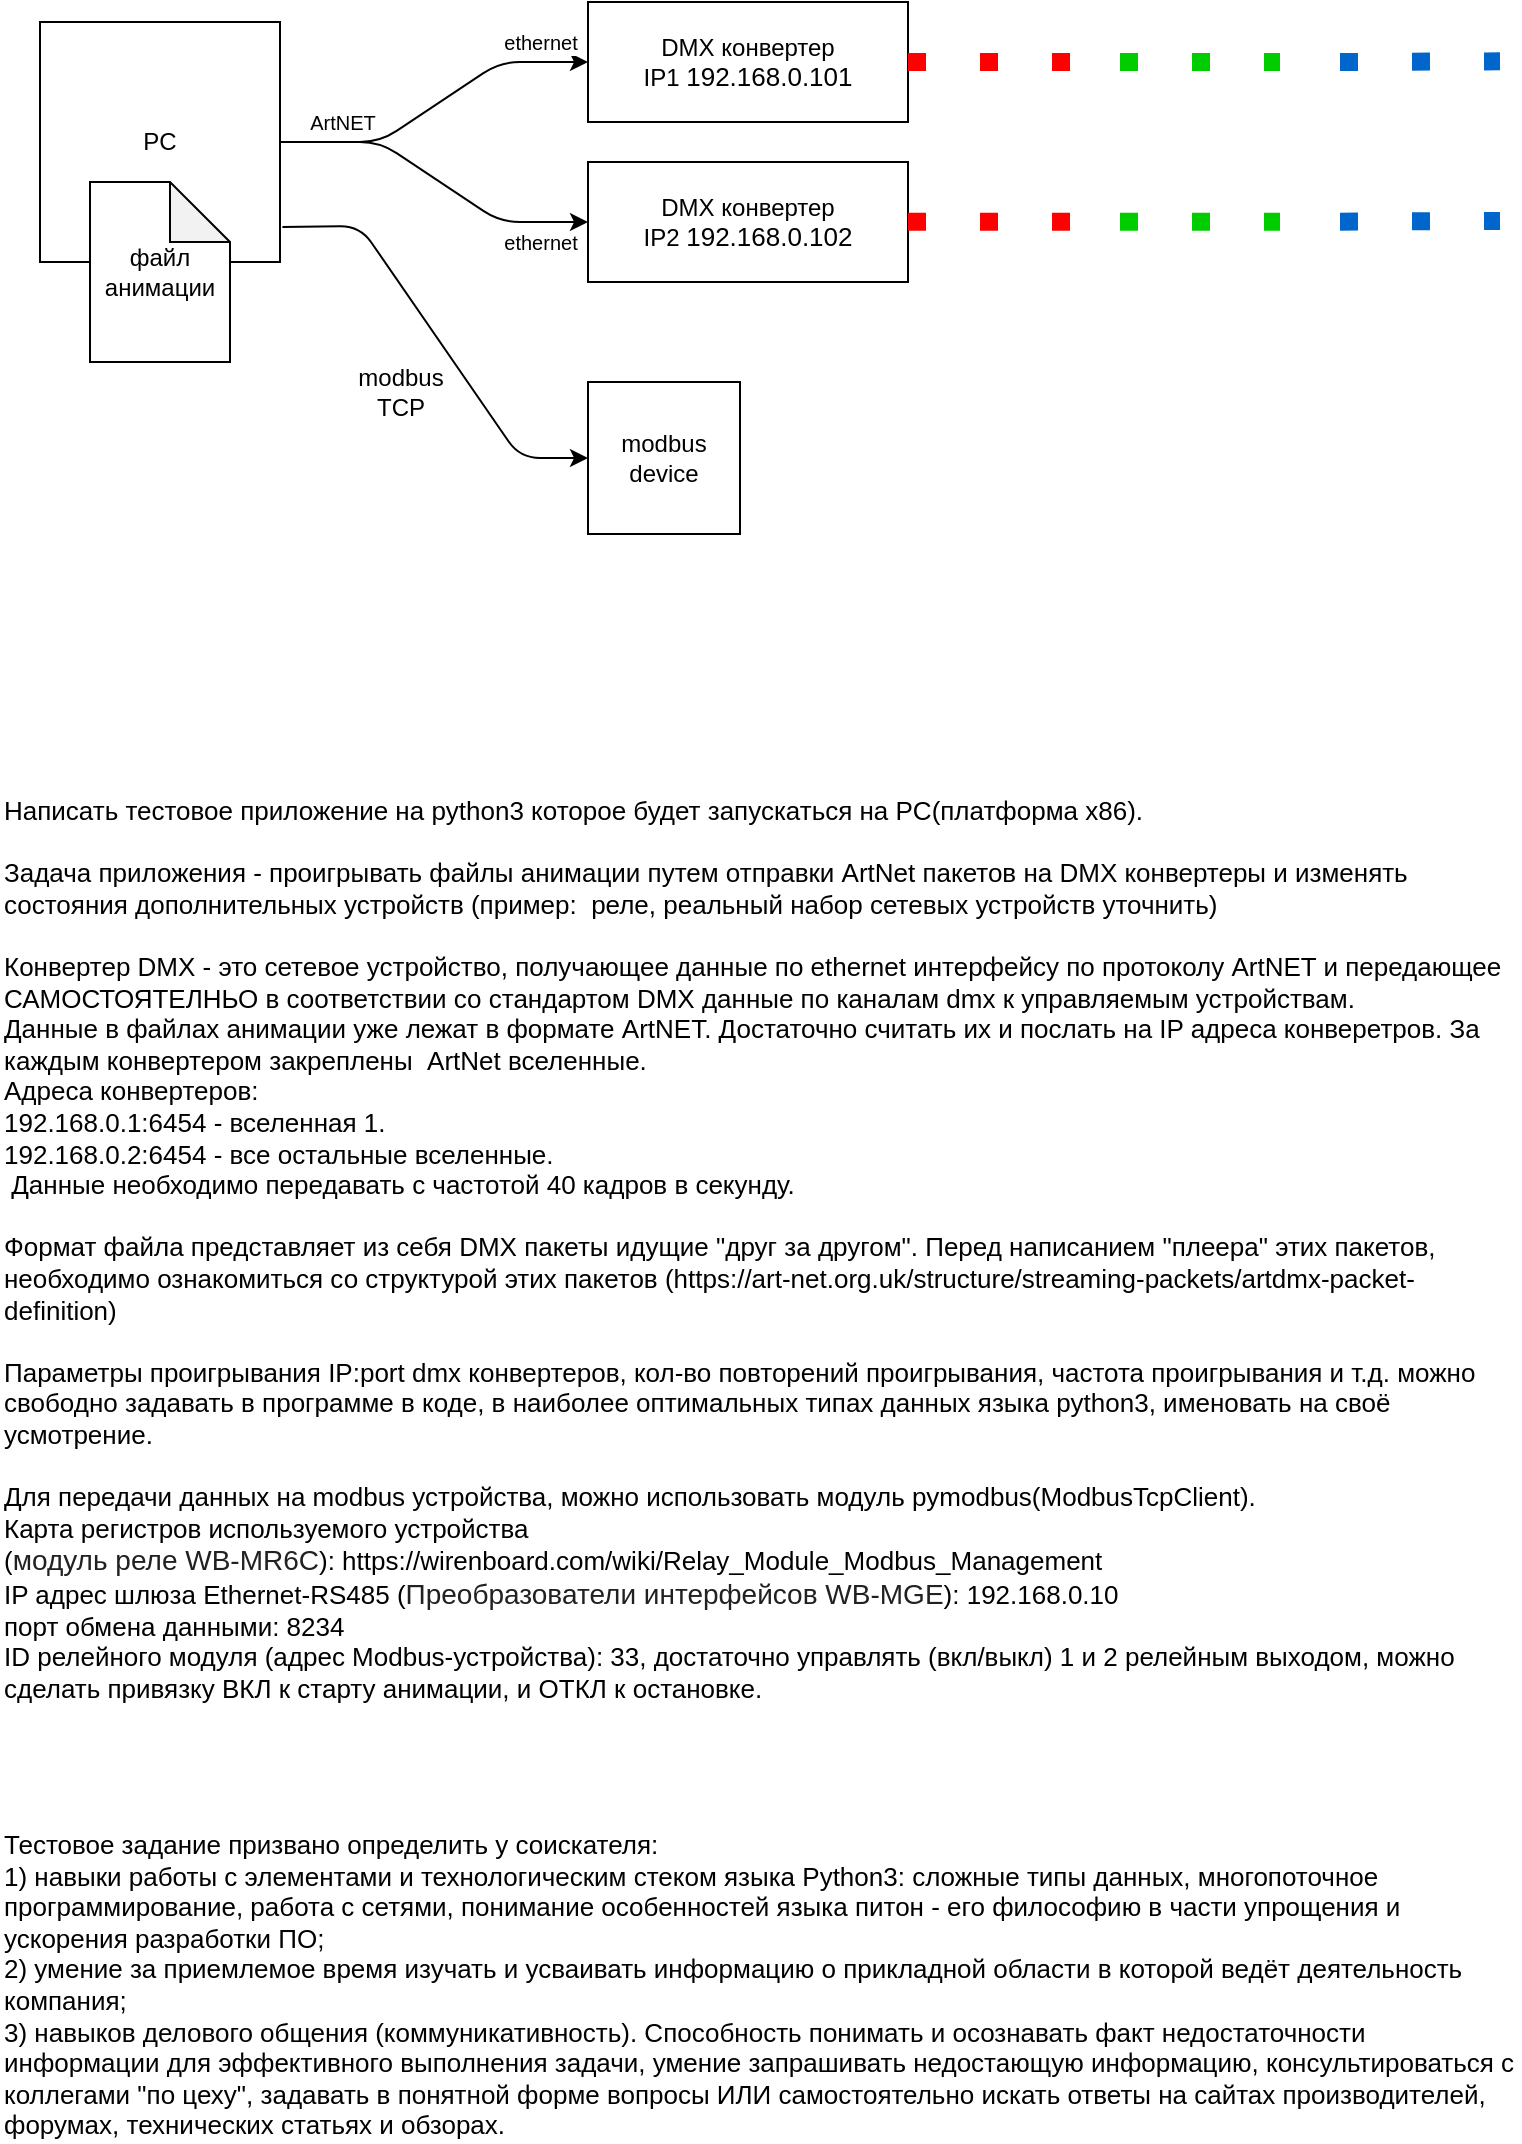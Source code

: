 <mxfile version="17.2.4" type="device"><diagram id="a3WXF05IdnQP2Zlg0bZ-" name="TZ"><mxGraphModel dx="1102" dy="857" grid="1" gridSize="10" guides="1" tooltips="1" connect="1" arrows="1" fold="1" page="1" pageScale="1" pageWidth="827" pageHeight="1169" math="0" shadow="0"><root><mxCell id="wlCb8R-LnJbFwfwAwdRv-0"/><mxCell id="wlCb8R-LnJbFwfwAwdRv-1" parent="wlCb8R-LnJbFwfwAwdRv-0"/><mxCell id="6N6EkyfMUIB0l_e2yxuo-0" value="Написать тестовое приложение на python3 которое будет запускаться на PC(платформа x86).&lt;br style=&quot;font-size: 13px&quot;&gt;&lt;br style=&quot;font-size: 13px&quot;&gt;Задача приложения - проигрывать файлы анимации путем отправки ArtNet пакетов на DMX конвертеры и изменять состояния дополнительных устройств (пример:&amp;nbsp; реле, реальный набор сетевых устройств уточнить)&lt;br style=&quot;font-size: 13px&quot;&gt;&lt;br style=&quot;font-size: 13px&quot;&gt;Конвертер DMX - это сетевое устройство, получающее данные по ethernet интерфейсу по протоколу ArtNET и передающее САМОСТОЯТЕЛНЬО в соответствии со стандартом DMX данные по каналам dmx к управляемым устройствам.&lt;br style=&quot;font-size: 13px&quot;&gt;Данные в файлах анимации уже лежат в формате ArtNET. Достаточно считать их и послать на IP адреса конверетров. За каждым конвертером закреплены&amp;nbsp; ArtNet вселенные.&lt;br&gt;Адреса конвертеров:&lt;br&gt;192.168.0.1:6454 - вселенная 1.&lt;br&gt;192.168.0.2:6454 - все остальные вселенные.&lt;br&gt;&amp;nbsp;Данные необходимо передавать с частотой 40 кадров в секунду.&amp;nbsp;&lt;br style=&quot;font-size: 13px&quot;&gt;&lt;br style=&quot;font-size: 13px&quot;&gt;Формат файла представляет из себя DMX пакеты идущие &quot;друг за другом&quot;. Перед написанием &quot;плеера&quot; этих пакетов, необходимо ознакомиться со структурой этих пакетов (https://art-net.org.uk/structure/streaming-packets/artdmx-packet-definition)&lt;br style=&quot;font-size: 13px&quot;&gt;&lt;br style=&quot;font-size: 13px&quot;&gt;Параметры проигрывания IP:port dmx конвертеров, кол-во повторений проигрывания, частота проигрывания и т.д. можно свободно задавать в программе в коде, в наиболее оптимальных типах данных языка python3, именовать на своё усмотрение.&lt;br&gt;&lt;br&gt;Для передачи данных на modbus устройства, можно использовать модуль pymodbus(ModbusTcpClient).&lt;br&gt;Карта регистров используемого устройства&lt;br&gt;(&lt;span style=&quot;color: rgb(32 , 33 , 34) ; font-family: sans-serif ; font-size: 14px ; background-color: rgb(255 , 255 , 255)&quot;&gt;модуль реле WB-MR6C&lt;/span&gt;):&amp;nbsp;https://wirenboard.com/wiki/Relay_Module_Modbus_Management&lt;br&gt;IP адрес шлюза Ethernet-RS485 (&lt;span style=&quot;color: rgb(32 , 33 , 34) ; font-family: sans-serif ; font-size: 14px ; background-color: rgb(255 , 255 , 255)&quot;&gt;Преобразователи интерфейсов WB-MGE&lt;/span&gt;): 192.168.0.10&lt;br&gt;порт обмена данными:&amp;nbsp;8234&lt;br&gt;ID релейного модуля (адрес Modbus-устройства): 33, достаточно управлять (вкл/выкл) 1 и 2 релейным выходом, можно сделать привязку ВКЛ к старту анимации, и ОТКЛ к остановке.&lt;br style=&quot;font-size: 13px&quot;&gt;&lt;br style=&quot;font-size: 13px&quot;&gt;&lt;br&gt;&lt;br&gt;&lt;br style=&quot;font-size: 13px&quot;&gt;Тестовое задание призвано определить у соискателя:&lt;br style=&quot;font-size: 13px&quot;&gt;1) навыки работы с элементами и технологическим стеком языка Python3: сложные типы данных, многопоточное программирование, работа с сетями, понимание особенностей языка питон - его философию в части упрощения и ускорения разработки ПО;&lt;br style=&quot;font-size: 13px&quot;&gt;2) умение за приемлемое время изучать и усваивать информацию о прикладной области в которой ведёт деятельность компания;&lt;br style=&quot;font-size: 13px&quot;&gt;3) навыков делового общения (коммуникативность). Способность понимать и осознавать факт недостаточности информации для эффективного выполнения задачи, умение запрашивать недостающую информацию, консультироваться c коллегами &quot;по цеху&quot;, задавать в понятной форме вопросы ИЛИ самостоятельно искать ответы на сайтах производителей, форумах, технических статьях и обзорах." style="text;html=1;strokeColor=none;fillColor=none;align=left;verticalAlign=top;whiteSpace=wrap;rounded=0;spacingLeft=0;spacingRight=0;fontSize=13;" parent="wlCb8R-LnJbFwfwAwdRv-1" vertex="1"><mxGeometry x="40" y="450" width="760" height="645" as="geometry"/></mxCell><mxCell id="ULjresxj22rxctJrsEmn-0" value="PC" style="whiteSpace=wrap;html=1;aspect=fixed;" parent="wlCb8R-LnJbFwfwAwdRv-1" vertex="1"><mxGeometry x="60" y="70" width="120" height="120" as="geometry"/></mxCell><mxCell id="ULjresxj22rxctJrsEmn-1" value="" style="endArrow=classic;html=1;entryX=0;entryY=0.5;entryDx=0;entryDy=0;exitX=1;exitY=0.5;exitDx=0;exitDy=0;" parent="wlCb8R-LnJbFwfwAwdRv-1" source="ULjresxj22rxctJrsEmn-0" target="ULjresxj22rxctJrsEmn-3" edge="1"><mxGeometry width="50" height="50" relative="1" as="geometry"><mxPoint x="180" y="140" as="sourcePoint"/><mxPoint x="350" y="20" as="targetPoint"/><Array as="points"><mxPoint x="230" y="130"/><mxPoint x="290" y="90"/></Array></mxGeometry></mxCell><mxCell id="ULjresxj22rxctJrsEmn-2" value="ethernet" style="edgeLabel;html=1;align=center;verticalAlign=middle;resizable=0;points=[];fontSize=10;" parent="ULjresxj22rxctJrsEmn-1" vertex="1" connectable="0"><mxGeometry x="0.558" relative="1" as="geometry"><mxPoint x="12.46" y="-10" as="offset"/></mxGeometry></mxCell><mxCell id="ULjresxj22rxctJrsEmn-3" value="DMX конвертер&lt;br&gt;IP1&amp;nbsp;&lt;span style=&quot;font-size: 13px ; text-align: left&quot;&gt;192.168.0.101&lt;/span&gt;" style="rounded=0;whiteSpace=wrap;html=1;" parent="wlCb8R-LnJbFwfwAwdRv-1" vertex="1"><mxGeometry x="334" y="60" width="160" height="60" as="geometry"/></mxCell><mxCell id="ULjresxj22rxctJrsEmn-4" value="DMX конвертер&lt;br&gt;IP2&amp;nbsp;&lt;span style=&quot;font-size: 13px ; text-align: left&quot;&gt;192.168.0.102&lt;/span&gt;" style="rounded=0;whiteSpace=wrap;html=1;" parent="wlCb8R-LnJbFwfwAwdRv-1" vertex="1"><mxGeometry x="334" y="140" width="160" height="60" as="geometry"/></mxCell><mxCell id="ULjresxj22rxctJrsEmn-5" value="" style="endArrow=classic;html=1;entryX=0;entryY=0.5;entryDx=0;entryDy=0;exitX=1;exitY=0.5;exitDx=0;exitDy=0;" parent="wlCb8R-LnJbFwfwAwdRv-1" source="ULjresxj22rxctJrsEmn-0" target="ULjresxj22rxctJrsEmn-4" edge="1"><mxGeometry width="50" height="50" relative="1" as="geometry"><mxPoint x="180" y="140" as="sourcePoint"/><mxPoint x="220" y="150" as="targetPoint"/><Array as="points"><mxPoint x="230" y="130"/><mxPoint x="290" y="170"/></Array></mxGeometry></mxCell><mxCell id="ULjresxj22rxctJrsEmn-6" value="ArtNET" style="edgeLabel;html=1;align=center;verticalAlign=middle;resizable=0;points=[];fontSize=10;labelBackgroundColor=none;" parent="ULjresxj22rxctJrsEmn-5" vertex="1" connectable="0"><mxGeometry x="0.298" relative="1" as="geometry"><mxPoint x="-67.94" y="-41.96" as="offset"/></mxGeometry></mxCell><mxCell id="ULjresxj22rxctJrsEmn-7" value="ethernet" style="edgeLabel;html=1;align=center;verticalAlign=middle;resizable=0;points=[];fontSize=10;" parent="ULjresxj22rxctJrsEmn-5" vertex="1" connectable="0"><mxGeometry x="0.599" relative="1" as="geometry"><mxPoint x="9.01" y="10" as="offset"/></mxGeometry></mxCell><mxCell id="ULjresxj22rxctJrsEmn-8" value="файл анимации" style="shape=note;whiteSpace=wrap;html=1;backgroundOutline=1;darkOpacity=0.05;" parent="wlCb8R-LnJbFwfwAwdRv-1" vertex="1"><mxGeometry x="85" y="150" width="70" height="90" as="geometry"/></mxCell><mxCell id="ULjresxj22rxctJrsEmn-9" value="modbus device" style="whiteSpace=wrap;html=1;aspect=fixed;" parent="wlCb8R-LnJbFwfwAwdRv-1" vertex="1"><mxGeometry x="334" y="250" width="76" height="76" as="geometry"/></mxCell><mxCell id="ULjresxj22rxctJrsEmn-10" value="" style="endArrow=classic;html=1;exitX=1.01;exitY=0.854;exitDx=0;exitDy=0;exitPerimeter=0;entryX=0;entryY=0.5;entryDx=0;entryDy=0;" parent="wlCb8R-LnJbFwfwAwdRv-1" source="ULjresxj22rxctJrsEmn-0" target="ULjresxj22rxctJrsEmn-9" edge="1"><mxGeometry width="50" height="50" relative="1" as="geometry"><mxPoint x="280" y="350" as="sourcePoint"/><mxPoint x="300" y="300" as="targetPoint"/><Array as="points"><mxPoint x="220" y="172"/><mxPoint x="300" y="288"/></Array></mxGeometry></mxCell><mxCell id="ULjresxj22rxctJrsEmn-11" value="modbus&lt;br&gt;TCP" style="text;html=1;align=center;verticalAlign=middle;resizable=0;points=[];autosize=1;" parent="wlCb8R-LnJbFwfwAwdRv-1" vertex="1"><mxGeometry x="210" y="240" width="60" height="30" as="geometry"/></mxCell><mxCell id="ULjresxj22rxctJrsEmn-12" value="" style="endArrow=none;dashed=1;html=1;dashPattern=1 3;strokeWidth=9;fontSize=10;exitX=1;exitY=0.5;exitDx=0;exitDy=0;strokeColor=#FF0000;" parent="wlCb8R-LnJbFwfwAwdRv-1" source="ULjresxj22rxctJrsEmn-3" edge="1"><mxGeometry width="50" height="50" relative="1" as="geometry"><mxPoint x="560" y="280" as="sourcePoint"/><mxPoint x="580" y="90" as="targetPoint"/></mxGeometry></mxCell><mxCell id="ULjresxj22rxctJrsEmn-13" value="" style="endArrow=none;dashed=1;html=1;dashPattern=1 3;strokeWidth=9;fontSize=10;strokeColor=#00CC00;" parent="wlCb8R-LnJbFwfwAwdRv-1" edge="1"><mxGeometry width="50" height="50" relative="1" as="geometry"><mxPoint x="600" y="90" as="sourcePoint"/><mxPoint x="680" y="90" as="targetPoint"/></mxGeometry></mxCell><mxCell id="ULjresxj22rxctJrsEmn-14" value="" style="endArrow=none;dashed=1;html=1;dashPattern=1 3;strokeWidth=9;fontSize=10;strokeColor=#0066CC;" parent="wlCb8R-LnJbFwfwAwdRv-1" edge="1"><mxGeometry width="50" height="50" relative="1" as="geometry"><mxPoint x="710" y="90" as="sourcePoint"/><mxPoint x="790" y="89.66" as="targetPoint"/></mxGeometry></mxCell><mxCell id="ULjresxj22rxctJrsEmn-15" value="" style="endArrow=none;dashed=1;html=1;dashPattern=1 3;strokeWidth=9;fontSize=10;exitX=1;exitY=0.5;exitDx=0;exitDy=0;strokeColor=#FF0000;" parent="wlCb8R-LnJbFwfwAwdRv-1" edge="1"><mxGeometry width="50" height="50" relative="1" as="geometry"><mxPoint x="494" y="169.83" as="sourcePoint"/><mxPoint x="580" y="169.83" as="targetPoint"/></mxGeometry></mxCell><mxCell id="ULjresxj22rxctJrsEmn-16" value="" style="endArrow=none;dashed=1;html=1;dashPattern=1 3;strokeWidth=9;fontSize=10;strokeColor=#00CC00;" parent="wlCb8R-LnJbFwfwAwdRv-1" edge="1"><mxGeometry width="50" height="50" relative="1" as="geometry"><mxPoint x="600" y="169.83" as="sourcePoint"/><mxPoint x="680" y="169.83" as="targetPoint"/></mxGeometry></mxCell><mxCell id="ULjresxj22rxctJrsEmn-17" value="" style="endArrow=none;dashed=1;html=1;dashPattern=1 3;strokeWidth=9;fontSize=10;strokeColor=#0066CC;" parent="wlCb8R-LnJbFwfwAwdRv-1" edge="1"><mxGeometry width="50" height="50" relative="1" as="geometry"><mxPoint x="710" y="169.83" as="sourcePoint"/><mxPoint x="790" y="169.49" as="targetPoint"/></mxGeometry></mxCell></root></mxGraphModel></diagram></mxfile>